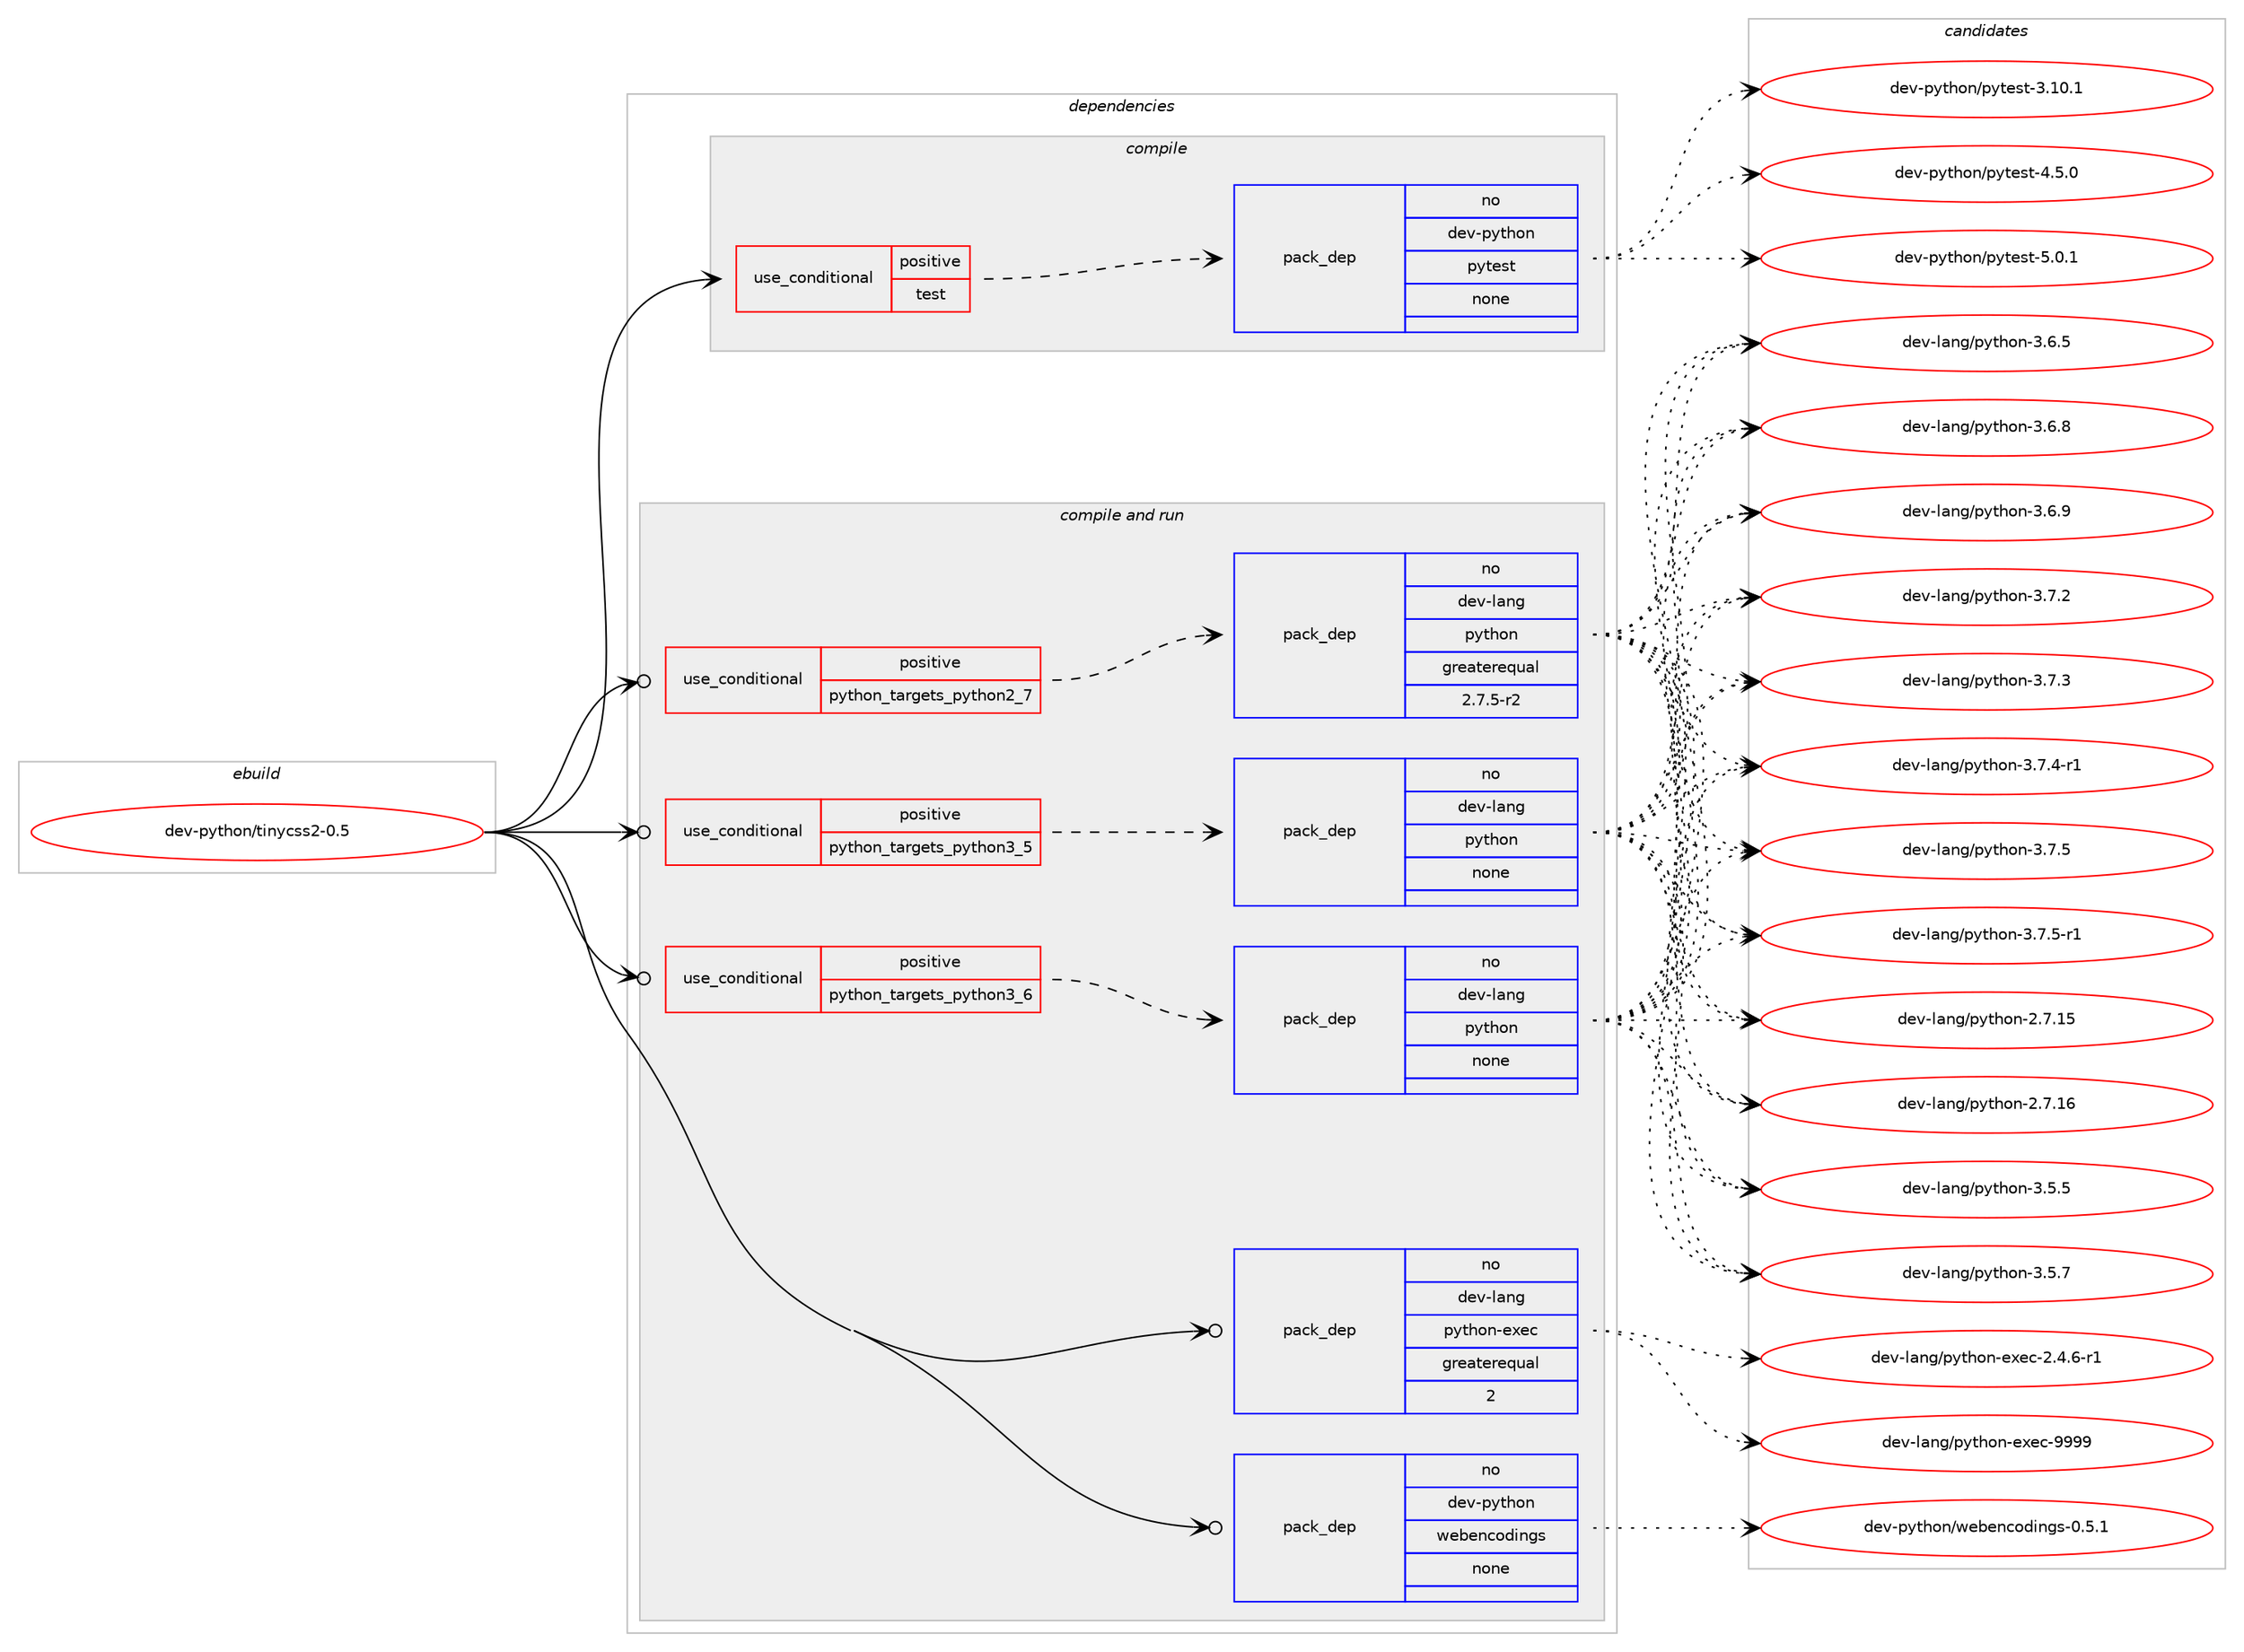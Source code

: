 digraph prolog {

# *************
# Graph options
# *************

newrank=true;
concentrate=true;
compound=true;
graph [rankdir=LR,fontname=Helvetica,fontsize=10,ranksep=1.5];#, ranksep=2.5, nodesep=0.2];
edge  [arrowhead=vee];
node  [fontname=Helvetica,fontsize=10];

# **********
# The ebuild
# **********

subgraph cluster_leftcol {
color=gray;
rank=same;
label=<<i>ebuild</i>>;
id [label="dev-python/tinycss2-0.5", color=red, width=4, href="../dev-python/tinycss2-0.5.svg"];
}

# ****************
# The dependencies
# ****************

subgraph cluster_midcol {
color=gray;
label=<<i>dependencies</i>>;
subgraph cluster_compile {
fillcolor="#eeeeee";
style=filled;
label=<<i>compile</i>>;
subgraph cond150494 {
dependency640822 [label=<<TABLE BORDER="0" CELLBORDER="1" CELLSPACING="0" CELLPADDING="4"><TR><TD ROWSPAN="3" CELLPADDING="10">use_conditional</TD></TR><TR><TD>positive</TD></TR><TR><TD>test</TD></TR></TABLE>>, shape=none, color=red];
subgraph pack478446 {
dependency640823 [label=<<TABLE BORDER="0" CELLBORDER="1" CELLSPACING="0" CELLPADDING="4" WIDTH="220"><TR><TD ROWSPAN="6" CELLPADDING="30">pack_dep</TD></TR><TR><TD WIDTH="110">no</TD></TR><TR><TD>dev-python</TD></TR><TR><TD>pytest</TD></TR><TR><TD>none</TD></TR><TR><TD></TD></TR></TABLE>>, shape=none, color=blue];
}
dependency640822:e -> dependency640823:w [weight=20,style="dashed",arrowhead="vee"];
}
id:e -> dependency640822:w [weight=20,style="solid",arrowhead="vee"];
}
subgraph cluster_compileandrun {
fillcolor="#eeeeee";
style=filled;
label=<<i>compile and run</i>>;
subgraph cond150495 {
dependency640824 [label=<<TABLE BORDER="0" CELLBORDER="1" CELLSPACING="0" CELLPADDING="4"><TR><TD ROWSPAN="3" CELLPADDING="10">use_conditional</TD></TR><TR><TD>positive</TD></TR><TR><TD>python_targets_python2_7</TD></TR></TABLE>>, shape=none, color=red];
subgraph pack478447 {
dependency640825 [label=<<TABLE BORDER="0" CELLBORDER="1" CELLSPACING="0" CELLPADDING="4" WIDTH="220"><TR><TD ROWSPAN="6" CELLPADDING="30">pack_dep</TD></TR><TR><TD WIDTH="110">no</TD></TR><TR><TD>dev-lang</TD></TR><TR><TD>python</TD></TR><TR><TD>greaterequal</TD></TR><TR><TD>2.7.5-r2</TD></TR></TABLE>>, shape=none, color=blue];
}
dependency640824:e -> dependency640825:w [weight=20,style="dashed",arrowhead="vee"];
}
id:e -> dependency640824:w [weight=20,style="solid",arrowhead="odotvee"];
subgraph cond150496 {
dependency640826 [label=<<TABLE BORDER="0" CELLBORDER="1" CELLSPACING="0" CELLPADDING="4"><TR><TD ROWSPAN="3" CELLPADDING="10">use_conditional</TD></TR><TR><TD>positive</TD></TR><TR><TD>python_targets_python3_5</TD></TR></TABLE>>, shape=none, color=red];
subgraph pack478448 {
dependency640827 [label=<<TABLE BORDER="0" CELLBORDER="1" CELLSPACING="0" CELLPADDING="4" WIDTH="220"><TR><TD ROWSPAN="6" CELLPADDING="30">pack_dep</TD></TR><TR><TD WIDTH="110">no</TD></TR><TR><TD>dev-lang</TD></TR><TR><TD>python</TD></TR><TR><TD>none</TD></TR><TR><TD></TD></TR></TABLE>>, shape=none, color=blue];
}
dependency640826:e -> dependency640827:w [weight=20,style="dashed",arrowhead="vee"];
}
id:e -> dependency640826:w [weight=20,style="solid",arrowhead="odotvee"];
subgraph cond150497 {
dependency640828 [label=<<TABLE BORDER="0" CELLBORDER="1" CELLSPACING="0" CELLPADDING="4"><TR><TD ROWSPAN="3" CELLPADDING="10">use_conditional</TD></TR><TR><TD>positive</TD></TR><TR><TD>python_targets_python3_6</TD></TR></TABLE>>, shape=none, color=red];
subgraph pack478449 {
dependency640829 [label=<<TABLE BORDER="0" CELLBORDER="1" CELLSPACING="0" CELLPADDING="4" WIDTH="220"><TR><TD ROWSPAN="6" CELLPADDING="30">pack_dep</TD></TR><TR><TD WIDTH="110">no</TD></TR><TR><TD>dev-lang</TD></TR><TR><TD>python</TD></TR><TR><TD>none</TD></TR><TR><TD></TD></TR></TABLE>>, shape=none, color=blue];
}
dependency640828:e -> dependency640829:w [weight=20,style="dashed",arrowhead="vee"];
}
id:e -> dependency640828:w [weight=20,style="solid",arrowhead="odotvee"];
subgraph pack478450 {
dependency640830 [label=<<TABLE BORDER="0" CELLBORDER="1" CELLSPACING="0" CELLPADDING="4" WIDTH="220"><TR><TD ROWSPAN="6" CELLPADDING="30">pack_dep</TD></TR><TR><TD WIDTH="110">no</TD></TR><TR><TD>dev-lang</TD></TR><TR><TD>python-exec</TD></TR><TR><TD>greaterequal</TD></TR><TR><TD>2</TD></TR></TABLE>>, shape=none, color=blue];
}
id:e -> dependency640830:w [weight=20,style="solid",arrowhead="odotvee"];
subgraph pack478451 {
dependency640831 [label=<<TABLE BORDER="0" CELLBORDER="1" CELLSPACING="0" CELLPADDING="4" WIDTH="220"><TR><TD ROWSPAN="6" CELLPADDING="30">pack_dep</TD></TR><TR><TD WIDTH="110">no</TD></TR><TR><TD>dev-python</TD></TR><TR><TD>webencodings</TD></TR><TR><TD>none</TD></TR><TR><TD></TD></TR></TABLE>>, shape=none, color=blue];
}
id:e -> dependency640831:w [weight=20,style="solid",arrowhead="odotvee"];
}
subgraph cluster_run {
fillcolor="#eeeeee";
style=filled;
label=<<i>run</i>>;
}
}

# **************
# The candidates
# **************

subgraph cluster_choices {
rank=same;
color=gray;
label=<<i>candidates</i>>;

subgraph choice478446 {
color=black;
nodesep=1;
choice100101118451121211161041111104711212111610111511645514649484649 [label="dev-python/pytest-3.10.1", color=red, width=4,href="../dev-python/pytest-3.10.1.svg"];
choice1001011184511212111610411111047112121116101115116455246534648 [label="dev-python/pytest-4.5.0", color=red, width=4,href="../dev-python/pytest-4.5.0.svg"];
choice1001011184511212111610411111047112121116101115116455346484649 [label="dev-python/pytest-5.0.1", color=red, width=4,href="../dev-python/pytest-5.0.1.svg"];
dependency640823:e -> choice100101118451121211161041111104711212111610111511645514649484649:w [style=dotted,weight="100"];
dependency640823:e -> choice1001011184511212111610411111047112121116101115116455246534648:w [style=dotted,weight="100"];
dependency640823:e -> choice1001011184511212111610411111047112121116101115116455346484649:w [style=dotted,weight="100"];
}
subgraph choice478447 {
color=black;
nodesep=1;
choice10010111845108971101034711212111610411111045504655464953 [label="dev-lang/python-2.7.15", color=red, width=4,href="../dev-lang/python-2.7.15.svg"];
choice10010111845108971101034711212111610411111045504655464954 [label="dev-lang/python-2.7.16", color=red, width=4,href="../dev-lang/python-2.7.16.svg"];
choice100101118451089711010347112121116104111110455146534653 [label="dev-lang/python-3.5.5", color=red, width=4,href="../dev-lang/python-3.5.5.svg"];
choice100101118451089711010347112121116104111110455146534655 [label="dev-lang/python-3.5.7", color=red, width=4,href="../dev-lang/python-3.5.7.svg"];
choice100101118451089711010347112121116104111110455146544653 [label="dev-lang/python-3.6.5", color=red, width=4,href="../dev-lang/python-3.6.5.svg"];
choice100101118451089711010347112121116104111110455146544656 [label="dev-lang/python-3.6.8", color=red, width=4,href="../dev-lang/python-3.6.8.svg"];
choice100101118451089711010347112121116104111110455146544657 [label="dev-lang/python-3.6.9", color=red, width=4,href="../dev-lang/python-3.6.9.svg"];
choice100101118451089711010347112121116104111110455146554650 [label="dev-lang/python-3.7.2", color=red, width=4,href="../dev-lang/python-3.7.2.svg"];
choice100101118451089711010347112121116104111110455146554651 [label="dev-lang/python-3.7.3", color=red, width=4,href="../dev-lang/python-3.7.3.svg"];
choice1001011184510897110103471121211161041111104551465546524511449 [label="dev-lang/python-3.7.4-r1", color=red, width=4,href="../dev-lang/python-3.7.4-r1.svg"];
choice100101118451089711010347112121116104111110455146554653 [label="dev-lang/python-3.7.5", color=red, width=4,href="../dev-lang/python-3.7.5.svg"];
choice1001011184510897110103471121211161041111104551465546534511449 [label="dev-lang/python-3.7.5-r1", color=red, width=4,href="../dev-lang/python-3.7.5-r1.svg"];
dependency640825:e -> choice10010111845108971101034711212111610411111045504655464953:w [style=dotted,weight="100"];
dependency640825:e -> choice10010111845108971101034711212111610411111045504655464954:w [style=dotted,weight="100"];
dependency640825:e -> choice100101118451089711010347112121116104111110455146534653:w [style=dotted,weight="100"];
dependency640825:e -> choice100101118451089711010347112121116104111110455146534655:w [style=dotted,weight="100"];
dependency640825:e -> choice100101118451089711010347112121116104111110455146544653:w [style=dotted,weight="100"];
dependency640825:e -> choice100101118451089711010347112121116104111110455146544656:w [style=dotted,weight="100"];
dependency640825:e -> choice100101118451089711010347112121116104111110455146544657:w [style=dotted,weight="100"];
dependency640825:e -> choice100101118451089711010347112121116104111110455146554650:w [style=dotted,weight="100"];
dependency640825:e -> choice100101118451089711010347112121116104111110455146554651:w [style=dotted,weight="100"];
dependency640825:e -> choice1001011184510897110103471121211161041111104551465546524511449:w [style=dotted,weight="100"];
dependency640825:e -> choice100101118451089711010347112121116104111110455146554653:w [style=dotted,weight="100"];
dependency640825:e -> choice1001011184510897110103471121211161041111104551465546534511449:w [style=dotted,weight="100"];
}
subgraph choice478448 {
color=black;
nodesep=1;
choice10010111845108971101034711212111610411111045504655464953 [label="dev-lang/python-2.7.15", color=red, width=4,href="../dev-lang/python-2.7.15.svg"];
choice10010111845108971101034711212111610411111045504655464954 [label="dev-lang/python-2.7.16", color=red, width=4,href="../dev-lang/python-2.7.16.svg"];
choice100101118451089711010347112121116104111110455146534653 [label="dev-lang/python-3.5.5", color=red, width=4,href="../dev-lang/python-3.5.5.svg"];
choice100101118451089711010347112121116104111110455146534655 [label="dev-lang/python-3.5.7", color=red, width=4,href="../dev-lang/python-3.5.7.svg"];
choice100101118451089711010347112121116104111110455146544653 [label="dev-lang/python-3.6.5", color=red, width=4,href="../dev-lang/python-3.6.5.svg"];
choice100101118451089711010347112121116104111110455146544656 [label="dev-lang/python-3.6.8", color=red, width=4,href="../dev-lang/python-3.6.8.svg"];
choice100101118451089711010347112121116104111110455146544657 [label="dev-lang/python-3.6.9", color=red, width=4,href="../dev-lang/python-3.6.9.svg"];
choice100101118451089711010347112121116104111110455146554650 [label="dev-lang/python-3.7.2", color=red, width=4,href="../dev-lang/python-3.7.2.svg"];
choice100101118451089711010347112121116104111110455146554651 [label="dev-lang/python-3.7.3", color=red, width=4,href="../dev-lang/python-3.7.3.svg"];
choice1001011184510897110103471121211161041111104551465546524511449 [label="dev-lang/python-3.7.4-r1", color=red, width=4,href="../dev-lang/python-3.7.4-r1.svg"];
choice100101118451089711010347112121116104111110455146554653 [label="dev-lang/python-3.7.5", color=red, width=4,href="../dev-lang/python-3.7.5.svg"];
choice1001011184510897110103471121211161041111104551465546534511449 [label="dev-lang/python-3.7.5-r1", color=red, width=4,href="../dev-lang/python-3.7.5-r1.svg"];
dependency640827:e -> choice10010111845108971101034711212111610411111045504655464953:w [style=dotted,weight="100"];
dependency640827:e -> choice10010111845108971101034711212111610411111045504655464954:w [style=dotted,weight="100"];
dependency640827:e -> choice100101118451089711010347112121116104111110455146534653:w [style=dotted,weight="100"];
dependency640827:e -> choice100101118451089711010347112121116104111110455146534655:w [style=dotted,weight="100"];
dependency640827:e -> choice100101118451089711010347112121116104111110455146544653:w [style=dotted,weight="100"];
dependency640827:e -> choice100101118451089711010347112121116104111110455146544656:w [style=dotted,weight="100"];
dependency640827:e -> choice100101118451089711010347112121116104111110455146544657:w [style=dotted,weight="100"];
dependency640827:e -> choice100101118451089711010347112121116104111110455146554650:w [style=dotted,weight="100"];
dependency640827:e -> choice100101118451089711010347112121116104111110455146554651:w [style=dotted,weight="100"];
dependency640827:e -> choice1001011184510897110103471121211161041111104551465546524511449:w [style=dotted,weight="100"];
dependency640827:e -> choice100101118451089711010347112121116104111110455146554653:w [style=dotted,weight="100"];
dependency640827:e -> choice1001011184510897110103471121211161041111104551465546534511449:w [style=dotted,weight="100"];
}
subgraph choice478449 {
color=black;
nodesep=1;
choice10010111845108971101034711212111610411111045504655464953 [label="dev-lang/python-2.7.15", color=red, width=4,href="../dev-lang/python-2.7.15.svg"];
choice10010111845108971101034711212111610411111045504655464954 [label="dev-lang/python-2.7.16", color=red, width=4,href="../dev-lang/python-2.7.16.svg"];
choice100101118451089711010347112121116104111110455146534653 [label="dev-lang/python-3.5.5", color=red, width=4,href="../dev-lang/python-3.5.5.svg"];
choice100101118451089711010347112121116104111110455146534655 [label="dev-lang/python-3.5.7", color=red, width=4,href="../dev-lang/python-3.5.7.svg"];
choice100101118451089711010347112121116104111110455146544653 [label="dev-lang/python-3.6.5", color=red, width=4,href="../dev-lang/python-3.6.5.svg"];
choice100101118451089711010347112121116104111110455146544656 [label="dev-lang/python-3.6.8", color=red, width=4,href="../dev-lang/python-3.6.8.svg"];
choice100101118451089711010347112121116104111110455146544657 [label="dev-lang/python-3.6.9", color=red, width=4,href="../dev-lang/python-3.6.9.svg"];
choice100101118451089711010347112121116104111110455146554650 [label="dev-lang/python-3.7.2", color=red, width=4,href="../dev-lang/python-3.7.2.svg"];
choice100101118451089711010347112121116104111110455146554651 [label="dev-lang/python-3.7.3", color=red, width=4,href="../dev-lang/python-3.7.3.svg"];
choice1001011184510897110103471121211161041111104551465546524511449 [label="dev-lang/python-3.7.4-r1", color=red, width=4,href="../dev-lang/python-3.7.4-r1.svg"];
choice100101118451089711010347112121116104111110455146554653 [label="dev-lang/python-3.7.5", color=red, width=4,href="../dev-lang/python-3.7.5.svg"];
choice1001011184510897110103471121211161041111104551465546534511449 [label="dev-lang/python-3.7.5-r1", color=red, width=4,href="../dev-lang/python-3.7.5-r1.svg"];
dependency640829:e -> choice10010111845108971101034711212111610411111045504655464953:w [style=dotted,weight="100"];
dependency640829:e -> choice10010111845108971101034711212111610411111045504655464954:w [style=dotted,weight="100"];
dependency640829:e -> choice100101118451089711010347112121116104111110455146534653:w [style=dotted,weight="100"];
dependency640829:e -> choice100101118451089711010347112121116104111110455146534655:w [style=dotted,weight="100"];
dependency640829:e -> choice100101118451089711010347112121116104111110455146544653:w [style=dotted,weight="100"];
dependency640829:e -> choice100101118451089711010347112121116104111110455146544656:w [style=dotted,weight="100"];
dependency640829:e -> choice100101118451089711010347112121116104111110455146544657:w [style=dotted,weight="100"];
dependency640829:e -> choice100101118451089711010347112121116104111110455146554650:w [style=dotted,weight="100"];
dependency640829:e -> choice100101118451089711010347112121116104111110455146554651:w [style=dotted,weight="100"];
dependency640829:e -> choice1001011184510897110103471121211161041111104551465546524511449:w [style=dotted,weight="100"];
dependency640829:e -> choice100101118451089711010347112121116104111110455146554653:w [style=dotted,weight="100"];
dependency640829:e -> choice1001011184510897110103471121211161041111104551465546534511449:w [style=dotted,weight="100"];
}
subgraph choice478450 {
color=black;
nodesep=1;
choice10010111845108971101034711212111610411111045101120101994550465246544511449 [label="dev-lang/python-exec-2.4.6-r1", color=red, width=4,href="../dev-lang/python-exec-2.4.6-r1.svg"];
choice10010111845108971101034711212111610411111045101120101994557575757 [label="dev-lang/python-exec-9999", color=red, width=4,href="../dev-lang/python-exec-9999.svg"];
dependency640830:e -> choice10010111845108971101034711212111610411111045101120101994550465246544511449:w [style=dotted,weight="100"];
dependency640830:e -> choice10010111845108971101034711212111610411111045101120101994557575757:w [style=dotted,weight="100"];
}
subgraph choice478451 {
color=black;
nodesep=1;
choice10010111845112121116104111110471191019810111099111100105110103115454846534649 [label="dev-python/webencodings-0.5.1", color=red, width=4,href="../dev-python/webencodings-0.5.1.svg"];
dependency640831:e -> choice10010111845112121116104111110471191019810111099111100105110103115454846534649:w [style=dotted,weight="100"];
}
}

}
